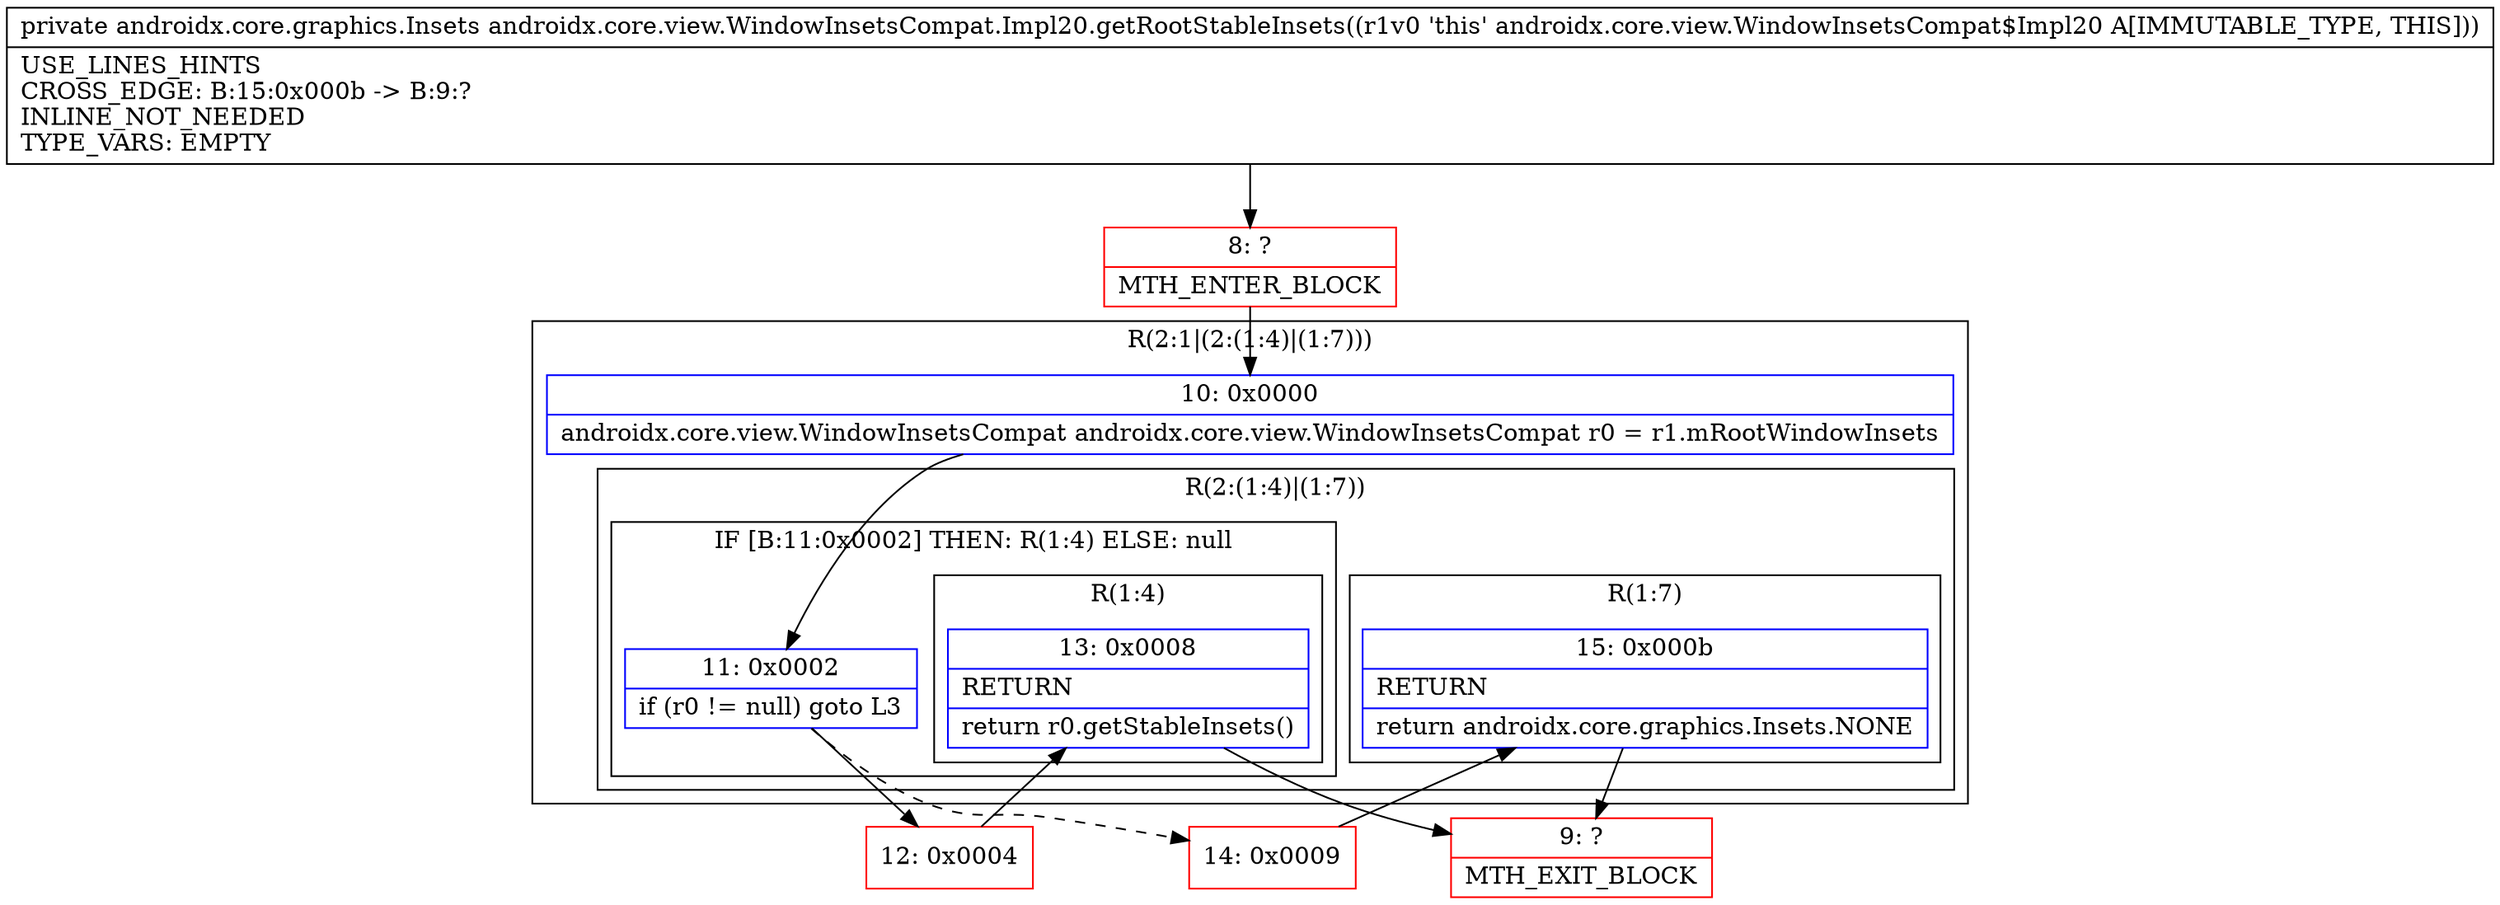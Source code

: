 digraph "CFG forandroidx.core.view.WindowInsetsCompat.Impl20.getRootStableInsets()Landroidx\/core\/graphics\/Insets;" {
subgraph cluster_Region_1933570848 {
label = "R(2:1|(2:(1:4)|(1:7)))";
node [shape=record,color=blue];
Node_10 [shape=record,label="{10\:\ 0x0000|androidx.core.view.WindowInsetsCompat androidx.core.view.WindowInsetsCompat r0 = r1.mRootWindowInsets\l}"];
subgraph cluster_Region_836548004 {
label = "R(2:(1:4)|(1:7))";
node [shape=record,color=blue];
subgraph cluster_IfRegion_55693883 {
label = "IF [B:11:0x0002] THEN: R(1:4) ELSE: null";
node [shape=record,color=blue];
Node_11 [shape=record,label="{11\:\ 0x0002|if (r0 != null) goto L3\l}"];
subgraph cluster_Region_690470981 {
label = "R(1:4)";
node [shape=record,color=blue];
Node_13 [shape=record,label="{13\:\ 0x0008|RETURN\l|return r0.getStableInsets()\l}"];
}
}
subgraph cluster_Region_1870169916 {
label = "R(1:7)";
node [shape=record,color=blue];
Node_15 [shape=record,label="{15\:\ 0x000b|RETURN\l|return androidx.core.graphics.Insets.NONE\l}"];
}
}
}
Node_8 [shape=record,color=red,label="{8\:\ ?|MTH_ENTER_BLOCK\l}"];
Node_12 [shape=record,color=red,label="{12\:\ 0x0004}"];
Node_9 [shape=record,color=red,label="{9\:\ ?|MTH_EXIT_BLOCK\l}"];
Node_14 [shape=record,color=red,label="{14\:\ 0x0009}"];
MethodNode[shape=record,label="{private androidx.core.graphics.Insets androidx.core.view.WindowInsetsCompat.Impl20.getRootStableInsets((r1v0 'this' androidx.core.view.WindowInsetsCompat$Impl20 A[IMMUTABLE_TYPE, THIS]))  | USE_LINES_HINTS\lCROSS_EDGE: B:15:0x000b \-\> B:9:?\lINLINE_NOT_NEEDED\lTYPE_VARS: EMPTY\l}"];
MethodNode -> Node_8;Node_10 -> Node_11;
Node_11 -> Node_12;
Node_11 -> Node_14[style=dashed];
Node_13 -> Node_9;
Node_15 -> Node_9;
Node_8 -> Node_10;
Node_12 -> Node_13;
Node_14 -> Node_15;
}

